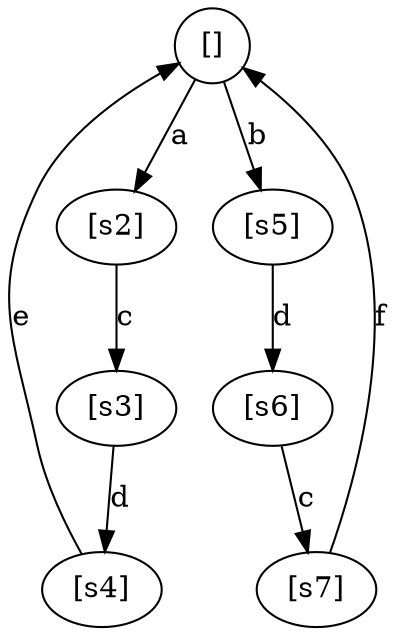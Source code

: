 digraph G {
    node [width=0.5];
xa4dc40 [label="[]"]
xa4ddf8 [label="[s2]"]
xa4e060 [label="[s3]"]
xa4e0b8 [label="[s4]"]
xa4de50 [label="[s5]"]
xa4e270 [label="[s6]"]
xa4dda0 [label="[s7]"]
xa4dc40 -> xa4ddf8 [label="a"]
xa4ddf8 -> xa4e060 [label="c"]
xa4e060 -> xa4e0b8 [label="d"]
xa4e0b8 -> xa4dc40 [label="e"]
xa4dc40 -> xa4de50 [label="b"]
xa4de50 -> xa4e270 [label="d"]
xa4e270 -> xa4dda0 [label="c"]
xa4dda0 -> xa4dc40 [label="f"]
}
